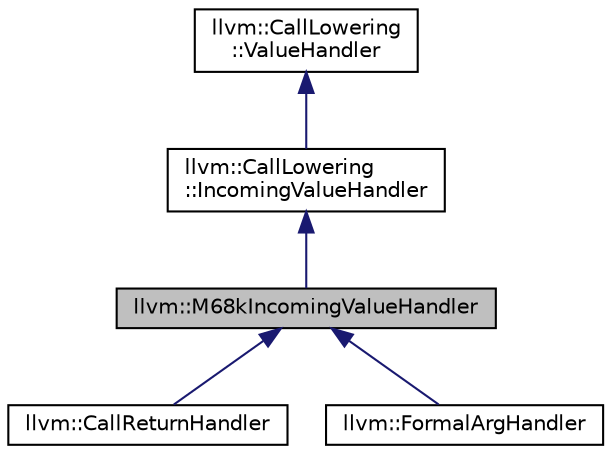 digraph "llvm::M68kIncomingValueHandler"
{
 // LATEX_PDF_SIZE
  bgcolor="transparent";
  edge [fontname="Helvetica",fontsize="10",labelfontname="Helvetica",labelfontsize="10"];
  node [fontname="Helvetica",fontsize="10",shape=record];
  Node1 [label="llvm::M68kIncomingValueHandler",height=0.2,width=0.4,color="black", fillcolor="grey75", style="filled", fontcolor="black",tooltip=" "];
  Node2 -> Node1 [dir="back",color="midnightblue",fontsize="10",style="solid",fontname="Helvetica"];
  Node2 [label="llvm::CallLowering\l::IncomingValueHandler",height=0.2,width=0.4,color="black",URL="$structllvm_1_1CallLowering_1_1IncomingValueHandler.html",tooltip="Base class for ValueHandlers used for arguments coming into the current function, or for return value..."];
  Node3 -> Node2 [dir="back",color="midnightblue",fontsize="10",style="solid",fontname="Helvetica"];
  Node3 [label="llvm::CallLowering\l::ValueHandler",height=0.2,width=0.4,color="black",URL="$structllvm_1_1CallLowering_1_1ValueHandler.html",tooltip=" "];
  Node1 -> Node4 [dir="back",color="midnightblue",fontsize="10",style="solid",fontname="Helvetica"];
  Node4 [label="llvm::CallReturnHandler",height=0.2,width=0.4,color="black",URL="$structllvm_1_1CallReturnHandler.html",tooltip=" "];
  Node1 -> Node5 [dir="back",color="midnightblue",fontsize="10",style="solid",fontname="Helvetica"];
  Node5 [label="llvm::FormalArgHandler",height=0.2,width=0.4,color="black",URL="$structllvm_1_1FormalArgHandler.html",tooltip=" "];
}
